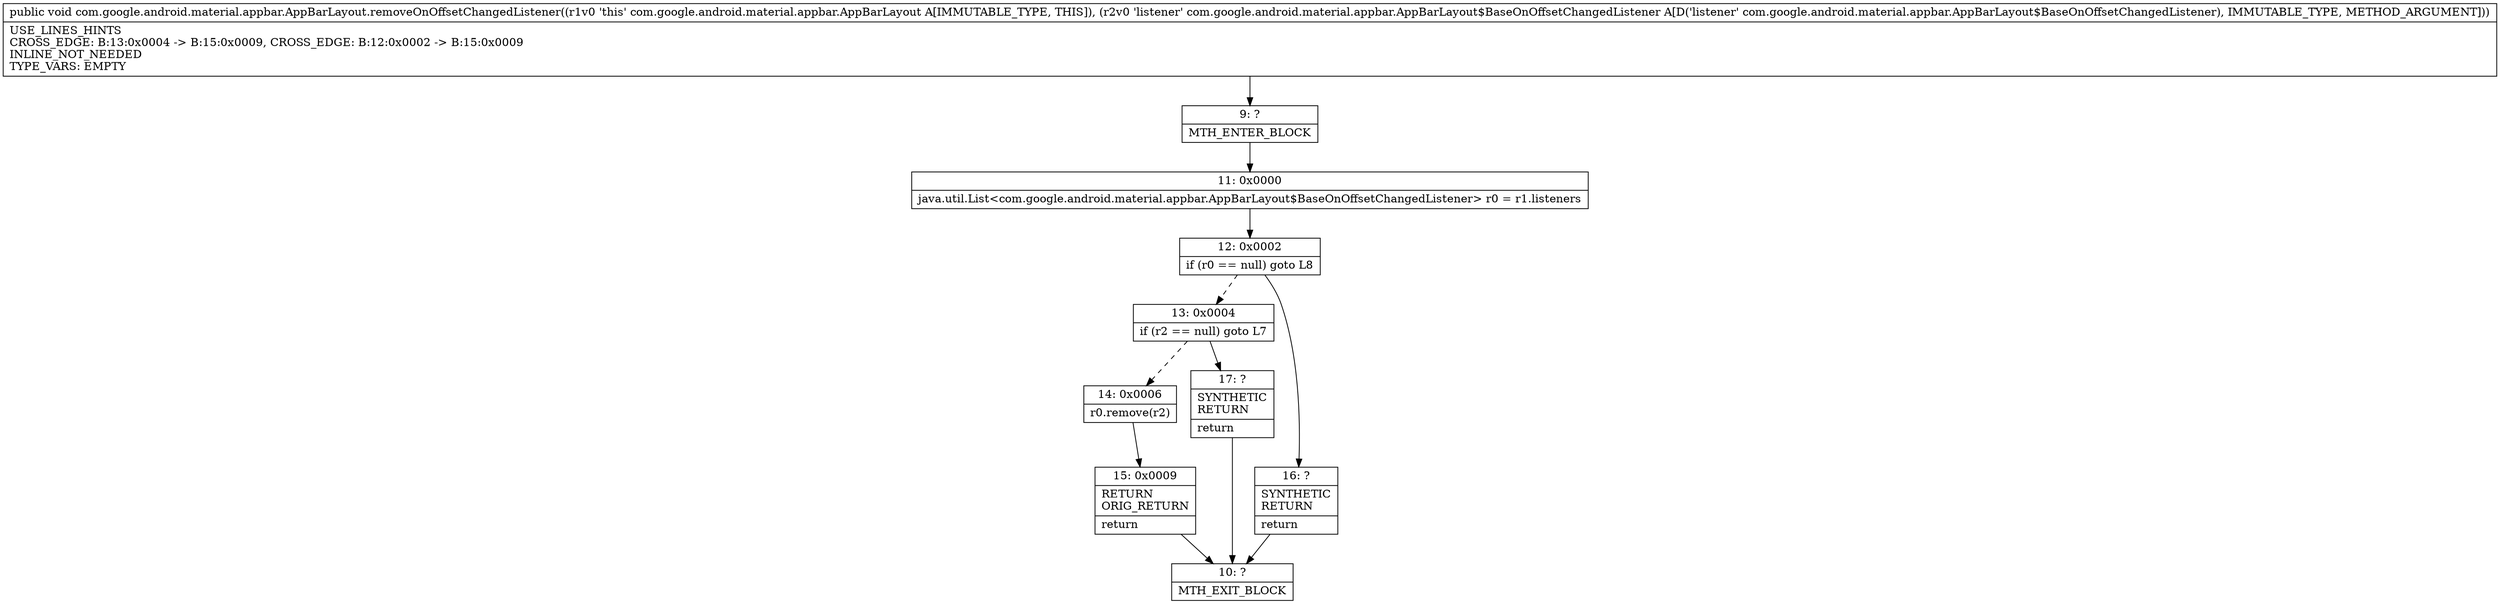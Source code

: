 digraph "CFG forcom.google.android.material.appbar.AppBarLayout.removeOnOffsetChangedListener(Lcom\/google\/android\/material\/appbar\/AppBarLayout$BaseOnOffsetChangedListener;)V" {
Node_9 [shape=record,label="{9\:\ ?|MTH_ENTER_BLOCK\l}"];
Node_11 [shape=record,label="{11\:\ 0x0000|java.util.List\<com.google.android.material.appbar.AppBarLayout$BaseOnOffsetChangedListener\> r0 = r1.listeners\l}"];
Node_12 [shape=record,label="{12\:\ 0x0002|if (r0 == null) goto L8\l}"];
Node_13 [shape=record,label="{13\:\ 0x0004|if (r2 == null) goto L7\l}"];
Node_14 [shape=record,label="{14\:\ 0x0006|r0.remove(r2)\l}"];
Node_15 [shape=record,label="{15\:\ 0x0009|RETURN\lORIG_RETURN\l|return\l}"];
Node_10 [shape=record,label="{10\:\ ?|MTH_EXIT_BLOCK\l}"];
Node_17 [shape=record,label="{17\:\ ?|SYNTHETIC\lRETURN\l|return\l}"];
Node_16 [shape=record,label="{16\:\ ?|SYNTHETIC\lRETURN\l|return\l}"];
MethodNode[shape=record,label="{public void com.google.android.material.appbar.AppBarLayout.removeOnOffsetChangedListener((r1v0 'this' com.google.android.material.appbar.AppBarLayout A[IMMUTABLE_TYPE, THIS]), (r2v0 'listener' com.google.android.material.appbar.AppBarLayout$BaseOnOffsetChangedListener A[D('listener' com.google.android.material.appbar.AppBarLayout$BaseOnOffsetChangedListener), IMMUTABLE_TYPE, METHOD_ARGUMENT]))  | USE_LINES_HINTS\lCROSS_EDGE: B:13:0x0004 \-\> B:15:0x0009, CROSS_EDGE: B:12:0x0002 \-\> B:15:0x0009\lINLINE_NOT_NEEDED\lTYPE_VARS: EMPTY\l}"];
MethodNode -> Node_9;Node_9 -> Node_11;
Node_11 -> Node_12;
Node_12 -> Node_13[style=dashed];
Node_12 -> Node_16;
Node_13 -> Node_14[style=dashed];
Node_13 -> Node_17;
Node_14 -> Node_15;
Node_15 -> Node_10;
Node_17 -> Node_10;
Node_16 -> Node_10;
}

